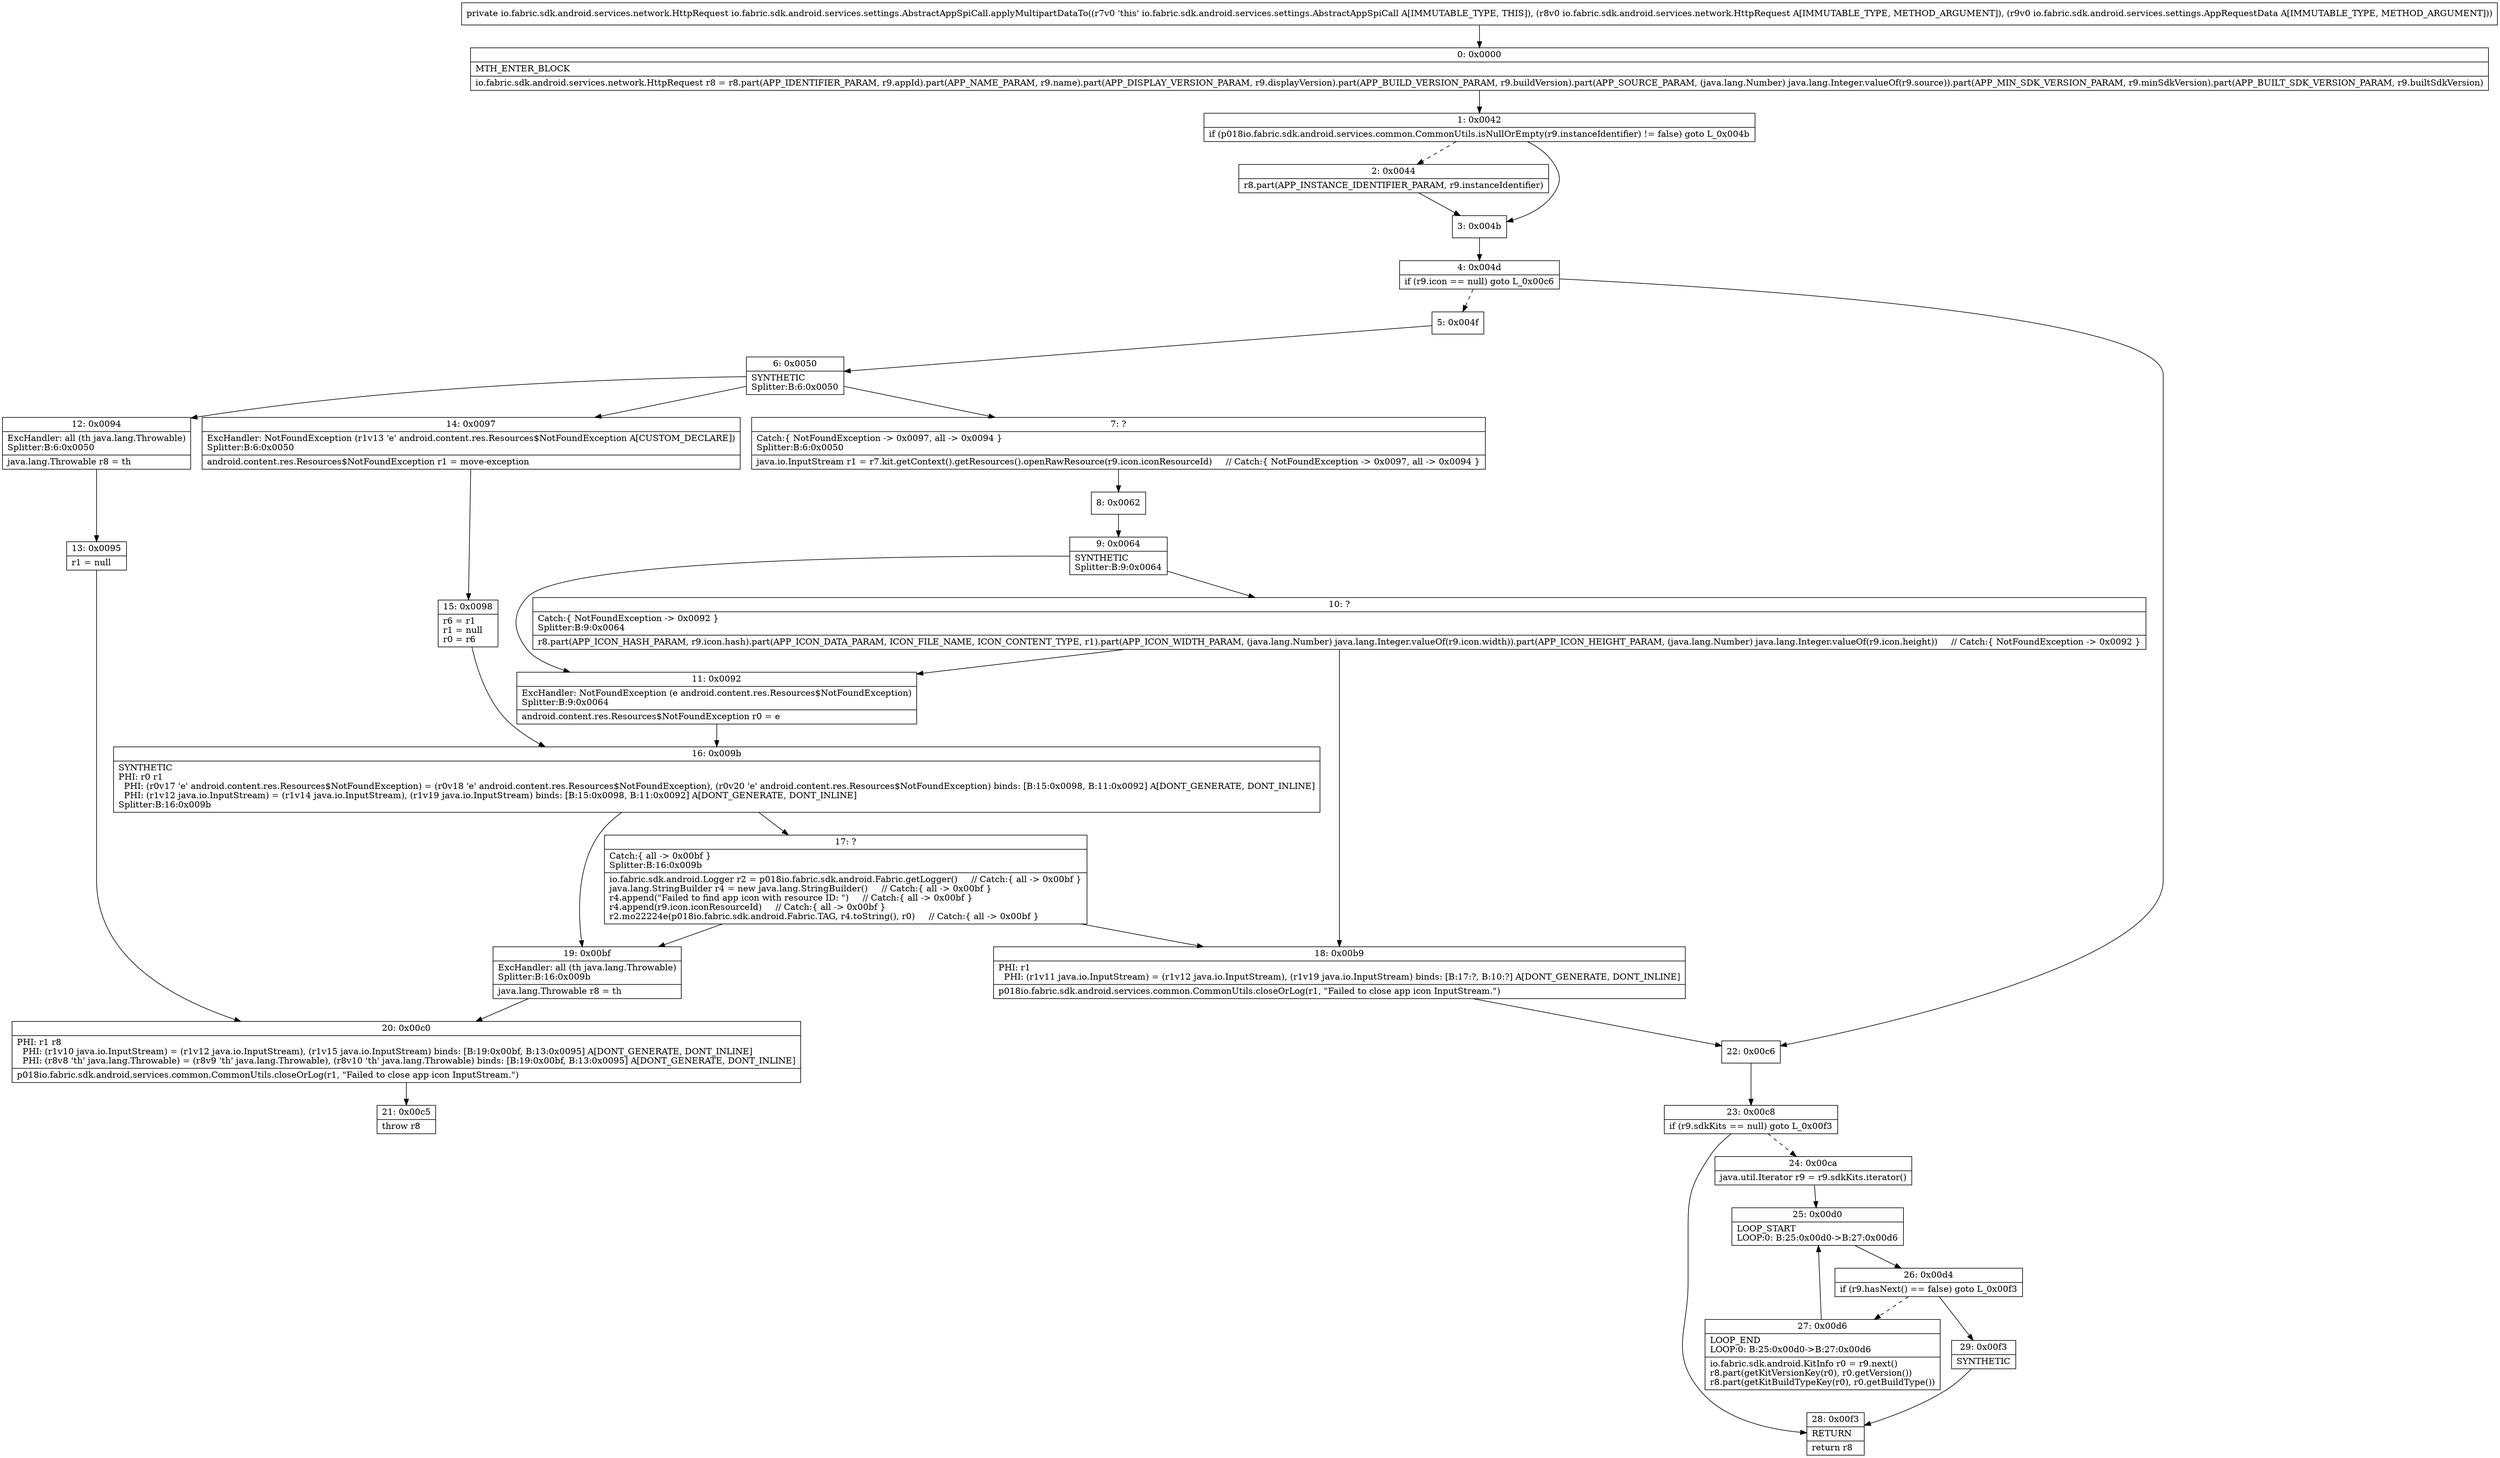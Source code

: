digraph "CFG forio.fabric.sdk.android.services.settings.AbstractAppSpiCall.applyMultipartDataTo(Lio\/fabric\/sdk\/android\/services\/network\/HttpRequest;Lio\/fabric\/sdk\/android\/services\/settings\/AppRequestData;)Lio\/fabric\/sdk\/android\/services\/network\/HttpRequest;" {
Node_0 [shape=record,label="{0\:\ 0x0000|MTH_ENTER_BLOCK\l|io.fabric.sdk.android.services.network.HttpRequest r8 = r8.part(APP_IDENTIFIER_PARAM, r9.appId).part(APP_NAME_PARAM, r9.name).part(APP_DISPLAY_VERSION_PARAM, r9.displayVersion).part(APP_BUILD_VERSION_PARAM, r9.buildVersion).part(APP_SOURCE_PARAM, (java.lang.Number) java.lang.Integer.valueOf(r9.source)).part(APP_MIN_SDK_VERSION_PARAM, r9.minSdkVersion).part(APP_BUILT_SDK_VERSION_PARAM, r9.builtSdkVersion)\l}"];
Node_1 [shape=record,label="{1\:\ 0x0042|if (p018io.fabric.sdk.android.services.common.CommonUtils.isNullOrEmpty(r9.instanceIdentifier) != false) goto L_0x004b\l}"];
Node_2 [shape=record,label="{2\:\ 0x0044|r8.part(APP_INSTANCE_IDENTIFIER_PARAM, r9.instanceIdentifier)\l}"];
Node_3 [shape=record,label="{3\:\ 0x004b}"];
Node_4 [shape=record,label="{4\:\ 0x004d|if (r9.icon == null) goto L_0x00c6\l}"];
Node_5 [shape=record,label="{5\:\ 0x004f}"];
Node_6 [shape=record,label="{6\:\ 0x0050|SYNTHETIC\lSplitter:B:6:0x0050\l}"];
Node_7 [shape=record,label="{7\:\ ?|Catch:\{ NotFoundException \-\> 0x0097, all \-\> 0x0094 \}\lSplitter:B:6:0x0050\l|java.io.InputStream r1 = r7.kit.getContext().getResources().openRawResource(r9.icon.iconResourceId)     \/\/ Catch:\{ NotFoundException \-\> 0x0097, all \-\> 0x0094 \}\l}"];
Node_8 [shape=record,label="{8\:\ 0x0062}"];
Node_9 [shape=record,label="{9\:\ 0x0064|SYNTHETIC\lSplitter:B:9:0x0064\l}"];
Node_10 [shape=record,label="{10\:\ ?|Catch:\{ NotFoundException \-\> 0x0092 \}\lSplitter:B:9:0x0064\l|r8.part(APP_ICON_HASH_PARAM, r9.icon.hash).part(APP_ICON_DATA_PARAM, ICON_FILE_NAME, ICON_CONTENT_TYPE, r1).part(APP_ICON_WIDTH_PARAM, (java.lang.Number) java.lang.Integer.valueOf(r9.icon.width)).part(APP_ICON_HEIGHT_PARAM, (java.lang.Number) java.lang.Integer.valueOf(r9.icon.height))     \/\/ Catch:\{ NotFoundException \-\> 0x0092 \}\l}"];
Node_11 [shape=record,label="{11\:\ 0x0092|ExcHandler: NotFoundException (e android.content.res.Resources$NotFoundException)\lSplitter:B:9:0x0064\l|android.content.res.Resources$NotFoundException r0 = e\l}"];
Node_12 [shape=record,label="{12\:\ 0x0094|ExcHandler: all (th java.lang.Throwable)\lSplitter:B:6:0x0050\l|java.lang.Throwable r8 = th\l}"];
Node_13 [shape=record,label="{13\:\ 0x0095|r1 = null\l}"];
Node_14 [shape=record,label="{14\:\ 0x0097|ExcHandler: NotFoundException (r1v13 'e' android.content.res.Resources$NotFoundException A[CUSTOM_DECLARE])\lSplitter:B:6:0x0050\l|android.content.res.Resources$NotFoundException r1 = move\-exception\l}"];
Node_15 [shape=record,label="{15\:\ 0x0098|r6 = r1\lr1 = null\lr0 = r6\l}"];
Node_16 [shape=record,label="{16\:\ 0x009b|SYNTHETIC\lPHI: r0 r1 \l  PHI: (r0v17 'e' android.content.res.Resources$NotFoundException) = (r0v18 'e' android.content.res.Resources$NotFoundException), (r0v20 'e' android.content.res.Resources$NotFoundException) binds: [B:15:0x0098, B:11:0x0092] A[DONT_GENERATE, DONT_INLINE]\l  PHI: (r1v12 java.io.InputStream) = (r1v14 java.io.InputStream), (r1v19 java.io.InputStream) binds: [B:15:0x0098, B:11:0x0092] A[DONT_GENERATE, DONT_INLINE]\lSplitter:B:16:0x009b\l}"];
Node_17 [shape=record,label="{17\:\ ?|Catch:\{ all \-\> 0x00bf \}\lSplitter:B:16:0x009b\l|io.fabric.sdk.android.Logger r2 = p018io.fabric.sdk.android.Fabric.getLogger()     \/\/ Catch:\{ all \-\> 0x00bf \}\ljava.lang.StringBuilder r4 = new java.lang.StringBuilder()     \/\/ Catch:\{ all \-\> 0x00bf \}\lr4.append(\"Failed to find app icon with resource ID: \")     \/\/ Catch:\{ all \-\> 0x00bf \}\lr4.append(r9.icon.iconResourceId)     \/\/ Catch:\{ all \-\> 0x00bf \}\lr2.mo22224e(p018io.fabric.sdk.android.Fabric.TAG, r4.toString(), r0)     \/\/ Catch:\{ all \-\> 0x00bf \}\l}"];
Node_18 [shape=record,label="{18\:\ 0x00b9|PHI: r1 \l  PHI: (r1v11 java.io.InputStream) = (r1v12 java.io.InputStream), (r1v19 java.io.InputStream) binds: [B:17:?, B:10:?] A[DONT_GENERATE, DONT_INLINE]\l|p018io.fabric.sdk.android.services.common.CommonUtils.closeOrLog(r1, \"Failed to close app icon InputStream.\")\l}"];
Node_19 [shape=record,label="{19\:\ 0x00bf|ExcHandler: all (th java.lang.Throwable)\lSplitter:B:16:0x009b\l|java.lang.Throwable r8 = th\l}"];
Node_20 [shape=record,label="{20\:\ 0x00c0|PHI: r1 r8 \l  PHI: (r1v10 java.io.InputStream) = (r1v12 java.io.InputStream), (r1v15 java.io.InputStream) binds: [B:19:0x00bf, B:13:0x0095] A[DONT_GENERATE, DONT_INLINE]\l  PHI: (r8v8 'th' java.lang.Throwable) = (r8v9 'th' java.lang.Throwable), (r8v10 'th' java.lang.Throwable) binds: [B:19:0x00bf, B:13:0x0095] A[DONT_GENERATE, DONT_INLINE]\l|p018io.fabric.sdk.android.services.common.CommonUtils.closeOrLog(r1, \"Failed to close app icon InputStream.\")\l}"];
Node_21 [shape=record,label="{21\:\ 0x00c5|throw r8\l}"];
Node_22 [shape=record,label="{22\:\ 0x00c6}"];
Node_23 [shape=record,label="{23\:\ 0x00c8|if (r9.sdkKits == null) goto L_0x00f3\l}"];
Node_24 [shape=record,label="{24\:\ 0x00ca|java.util.Iterator r9 = r9.sdkKits.iterator()\l}"];
Node_25 [shape=record,label="{25\:\ 0x00d0|LOOP_START\lLOOP:0: B:25:0x00d0\-\>B:27:0x00d6\l}"];
Node_26 [shape=record,label="{26\:\ 0x00d4|if (r9.hasNext() == false) goto L_0x00f3\l}"];
Node_27 [shape=record,label="{27\:\ 0x00d6|LOOP_END\lLOOP:0: B:25:0x00d0\-\>B:27:0x00d6\l|io.fabric.sdk.android.KitInfo r0 = r9.next()\lr8.part(getKitVersionKey(r0), r0.getVersion())\lr8.part(getKitBuildTypeKey(r0), r0.getBuildType())\l}"];
Node_28 [shape=record,label="{28\:\ 0x00f3|RETURN\l|return r8\l}"];
Node_29 [shape=record,label="{29\:\ 0x00f3|SYNTHETIC\l}"];
MethodNode[shape=record,label="{private io.fabric.sdk.android.services.network.HttpRequest io.fabric.sdk.android.services.settings.AbstractAppSpiCall.applyMultipartDataTo((r7v0 'this' io.fabric.sdk.android.services.settings.AbstractAppSpiCall A[IMMUTABLE_TYPE, THIS]), (r8v0 io.fabric.sdk.android.services.network.HttpRequest A[IMMUTABLE_TYPE, METHOD_ARGUMENT]), (r9v0 io.fabric.sdk.android.services.settings.AppRequestData A[IMMUTABLE_TYPE, METHOD_ARGUMENT])) }"];
MethodNode -> Node_0;
Node_0 -> Node_1;
Node_1 -> Node_2[style=dashed];
Node_1 -> Node_3;
Node_2 -> Node_3;
Node_3 -> Node_4;
Node_4 -> Node_5[style=dashed];
Node_4 -> Node_22;
Node_5 -> Node_6;
Node_6 -> Node_7;
Node_6 -> Node_14;
Node_6 -> Node_12;
Node_7 -> Node_8;
Node_8 -> Node_9;
Node_9 -> Node_10;
Node_9 -> Node_11;
Node_10 -> Node_11;
Node_10 -> Node_18;
Node_11 -> Node_16;
Node_12 -> Node_13;
Node_13 -> Node_20;
Node_14 -> Node_15;
Node_15 -> Node_16;
Node_16 -> Node_17;
Node_16 -> Node_19;
Node_17 -> Node_18;
Node_17 -> Node_19;
Node_18 -> Node_22;
Node_19 -> Node_20;
Node_20 -> Node_21;
Node_22 -> Node_23;
Node_23 -> Node_24[style=dashed];
Node_23 -> Node_28;
Node_24 -> Node_25;
Node_25 -> Node_26;
Node_26 -> Node_27[style=dashed];
Node_26 -> Node_29;
Node_27 -> Node_25;
Node_29 -> Node_28;
}

